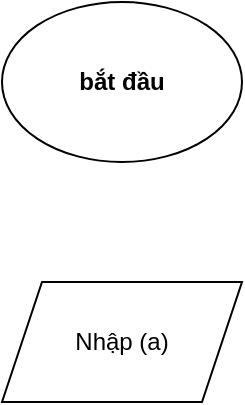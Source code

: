 <mxfile version="20.3.0" type="device"><diagram id="OG-c2GU5lGv43GDPLSdk" name="Page-1"><mxGraphModel dx="927" dy="1297" grid="1" gridSize="10" guides="1" tooltips="1" connect="1" arrows="1" fold="1" page="1" pageScale="1" pageWidth="850" pageHeight="1100" math="0" shadow="0"><root><mxCell id="0"/><mxCell id="1" parent="0"/><mxCell id="JRVUfUrv06RmFipQhvcU-1" value="&lt;b&gt;bắt đầu&lt;/b&gt;" style="ellipse;whiteSpace=wrap;html=1;" vertex="1" parent="1"><mxGeometry x="370" y="100" width="120" height="80" as="geometry"/></mxCell><mxCell id="JRVUfUrv06RmFipQhvcU-2" value="Nhập (a)" style="shape=parallelogram;perimeter=parallelogramPerimeter;whiteSpace=wrap;html=1;fixedSize=1;" vertex="1" parent="1"><mxGeometry x="370" y="240" width="120" height="60" as="geometry"/></mxCell></root></mxGraphModel></diagram></mxfile>